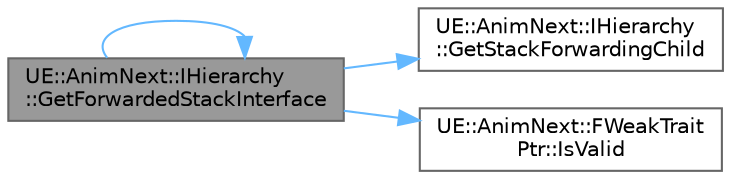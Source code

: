 digraph "UE::AnimNext::IHierarchy::GetForwardedStackInterface"
{
 // INTERACTIVE_SVG=YES
 // LATEX_PDF_SIZE
  bgcolor="transparent";
  edge [fontname=Helvetica,fontsize=10,labelfontname=Helvetica,labelfontsize=10];
  node [fontname=Helvetica,fontsize=10,shape=box,height=0.2,width=0.4];
  rankdir="LR";
  Node1 [id="Node000001",label="UE::AnimNext::IHierarchy\l::GetForwardedStackInterface",height=0.2,width=0.4,color="gray40", fillcolor="grey60", style="filled", fontcolor="black",tooltip=" "];
  Node1 -> Node1 [id="edge1_Node000001_Node000001",color="steelblue1",style="solid",tooltip=" "];
  Node1 -> Node2 [id="edge2_Node000001_Node000002",color="steelblue1",style="solid",tooltip=" "];
  Node2 [id="Node000002",label="UE::AnimNext::IHierarchy\l::GetStackForwardingChild",height=0.2,width=0.4,color="grey40", fillcolor="white", style="filled",URL="$d2/dab/structUE_1_1AnimNext_1_1IHierarchy.html#a019b19334c7d25a163500faca51b1a8e",tooltip=" "];
  Node1 -> Node3 [id="edge3_Node000001_Node000003",color="steelblue1",style="solid",tooltip=" "];
  Node3 [id="Node000003",label="UE::AnimNext::FWeakTrait\lPtr::IsValid",height=0.2,width=0.4,color="grey40", fillcolor="white", style="filled",URL="$d1/df5/structUE_1_1AnimNext_1_1FWeakTraitPtr.html#a50ea13cebe316f1b3be2fe18b17d23c3",tooltip=" "];
}

